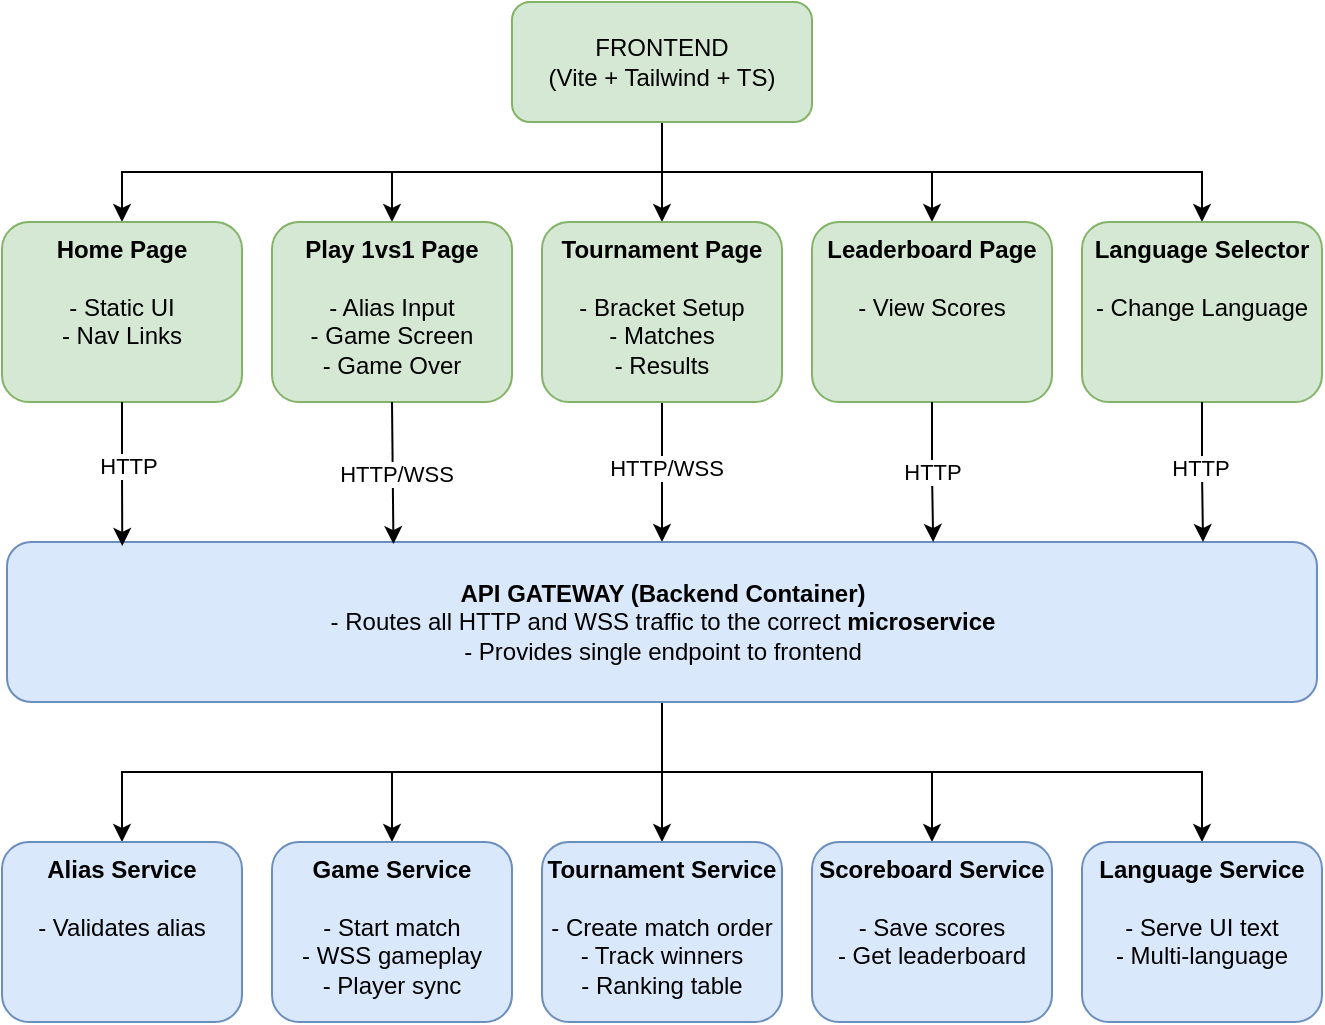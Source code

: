 <mxfile version="26.1.1">
  <diagram name="Page-1" id="Cc9oTgwPpKHZk2mY7icy">
    <mxGraphModel dx="989" dy="600" grid="1" gridSize="10" guides="1" tooltips="1" connect="1" arrows="1" fold="1" page="1" pageScale="1" pageWidth="850" pageHeight="1100" math="0" shadow="0">
      <root>
        <mxCell id="0" />
        <mxCell id="1" parent="0" />
        <mxCell id="W1Wscjg8J1eMTDm9cVJc-10" style="edgeStyle=orthogonalEdgeStyle;rounded=0;orthogonalLoop=1;jettySize=auto;html=1;exitX=0.5;exitY=1;exitDx=0;exitDy=0;entryX=0.5;entryY=0;entryDx=0;entryDy=0;" edge="1" parent="1" source="W1Wscjg8J1eMTDm9cVJc-1" target="W1Wscjg8J1eMTDm9cVJc-3">
          <mxGeometry relative="1" as="geometry" />
        </mxCell>
        <mxCell id="W1Wscjg8J1eMTDm9cVJc-11" style="edgeStyle=orthogonalEdgeStyle;rounded=0;orthogonalLoop=1;jettySize=auto;html=1;exitX=0.5;exitY=1;exitDx=0;exitDy=0;entryX=0.5;entryY=0;entryDx=0;entryDy=0;" edge="1" parent="1" source="W1Wscjg8J1eMTDm9cVJc-1" target="W1Wscjg8J1eMTDm9cVJc-4">
          <mxGeometry relative="1" as="geometry" />
        </mxCell>
        <mxCell id="W1Wscjg8J1eMTDm9cVJc-12" style="edgeStyle=orthogonalEdgeStyle;rounded=0;orthogonalLoop=1;jettySize=auto;html=1;exitX=0.5;exitY=1;exitDx=0;exitDy=0;entryX=0.5;entryY=0;entryDx=0;entryDy=0;" edge="1" parent="1" source="W1Wscjg8J1eMTDm9cVJc-1" target="W1Wscjg8J1eMTDm9cVJc-5">
          <mxGeometry relative="1" as="geometry" />
        </mxCell>
        <mxCell id="W1Wscjg8J1eMTDm9cVJc-13" style="edgeStyle=orthogonalEdgeStyle;rounded=0;orthogonalLoop=1;jettySize=auto;html=1;exitX=0.5;exitY=1;exitDx=0;exitDy=0;" edge="1" parent="1" source="W1Wscjg8J1eMTDm9cVJc-1" target="W1Wscjg8J1eMTDm9cVJc-7">
          <mxGeometry relative="1" as="geometry" />
        </mxCell>
        <mxCell id="W1Wscjg8J1eMTDm9cVJc-14" style="edgeStyle=orthogonalEdgeStyle;rounded=0;orthogonalLoop=1;jettySize=auto;html=1;exitX=0.5;exitY=1;exitDx=0;exitDy=0;entryX=0.5;entryY=0;entryDx=0;entryDy=0;" edge="1" parent="1" source="W1Wscjg8J1eMTDm9cVJc-1" target="W1Wscjg8J1eMTDm9cVJc-8">
          <mxGeometry relative="1" as="geometry" />
        </mxCell>
        <mxCell id="W1Wscjg8J1eMTDm9cVJc-1" value="FRONTEND&lt;div&gt;(Vite + Tailwind + TS)&lt;/div&gt;" style="rounded=1;whiteSpace=wrap;html=1;fillColor=#d5e8d4;strokeColor=#82b366;" vertex="1" parent="1">
          <mxGeometry x="360" y="170" width="150" height="60" as="geometry" />
        </mxCell>
        <mxCell id="W1Wscjg8J1eMTDm9cVJc-3" value="&lt;div style=&quot;&quot;&gt;&lt;span style=&quot;background-color: transparent; color: light-dark(rgb(0, 0, 0), rgb(255, 255, 255));&quot;&gt;&lt;b&gt;Home Page&lt;/b&gt;&lt;/span&gt;&lt;/div&gt;&lt;div style=&quot;&quot;&gt;&lt;span style=&quot;background-color: transparent; color: light-dark(rgb(0, 0, 0), rgb(255, 255, 255));&quot;&gt;&lt;b&gt;&lt;br&gt;&lt;/b&gt;&lt;/span&gt;&lt;/div&gt;&lt;div&gt;- Static UI&lt;/div&gt;&lt;div&gt;- Nav Links&lt;/div&gt;" style="rounded=1;whiteSpace=wrap;html=1;align=center;verticalAlign=top;fillColor=#d5e8d4;strokeColor=#82b366;" vertex="1" parent="1">
          <mxGeometry x="105" y="280" width="120" height="90" as="geometry" />
        </mxCell>
        <mxCell id="W1Wscjg8J1eMTDm9cVJc-4" value="&lt;div style=&quot;&quot;&gt;&lt;span style=&quot;background-color: transparent; color: light-dark(rgb(0, 0, 0), rgb(255, 255, 255));&quot;&gt;&lt;b&gt;Play 1vs1 Page&lt;/b&gt;&lt;/span&gt;&lt;/div&gt;&lt;div style=&quot;&quot;&gt;&lt;span style=&quot;background-color: transparent; color: light-dark(rgb(0, 0, 0), rgb(255, 255, 255));&quot;&gt;&lt;b&gt;&lt;br&gt;&lt;/b&gt;&lt;/span&gt;&lt;/div&gt;&lt;div style=&quot;&quot;&gt;&lt;span style=&quot;background-color: transparent; color: light-dark(rgb(0, 0, 0), rgb(255, 255, 255));&quot;&gt;- Alias Input&lt;/span&gt;&lt;/div&gt;&lt;div style=&quot;&quot;&gt;&lt;span style=&quot;background-color: transparent; color: light-dark(rgb(0, 0, 0), rgb(255, 255, 255));&quot;&gt;- Game Screen&lt;/span&gt;&lt;/div&gt;&lt;div style=&quot;&quot;&gt;&lt;span style=&quot;background-color: transparent; color: light-dark(rgb(0, 0, 0), rgb(255, 255, 255));&quot;&gt;- Game Over&lt;/span&gt;&lt;/div&gt;" style="rounded=1;whiteSpace=wrap;html=1;align=center;verticalAlign=top;fillColor=#d5e8d4;strokeColor=#82b366;" vertex="1" parent="1">
          <mxGeometry x="240" y="280" width="120" height="90" as="geometry" />
        </mxCell>
        <mxCell id="W1Wscjg8J1eMTDm9cVJc-23" style="edgeStyle=orthogonalEdgeStyle;rounded=0;orthogonalLoop=1;jettySize=auto;html=1;exitX=0.5;exitY=1;exitDx=0;exitDy=0;entryX=0.5;entryY=0;entryDx=0;entryDy=0;" edge="1" parent="1" source="W1Wscjg8J1eMTDm9cVJc-5" target="W1Wscjg8J1eMTDm9cVJc-15">
          <mxGeometry relative="1" as="geometry" />
        </mxCell>
        <mxCell id="W1Wscjg8J1eMTDm9cVJc-29" value="HTTP/WSS" style="edgeLabel;html=1;align=center;verticalAlign=middle;resizable=0;points=[];" vertex="1" connectable="0" parent="W1Wscjg8J1eMTDm9cVJc-23">
          <mxGeometry x="-0.064" y="2" relative="1" as="geometry">
            <mxPoint as="offset" />
          </mxGeometry>
        </mxCell>
        <mxCell id="W1Wscjg8J1eMTDm9cVJc-5" value="&lt;div style=&quot;&quot;&gt;&lt;b&gt;Tournament Page&lt;/b&gt;&lt;/div&gt;&lt;div style=&quot;&quot;&gt;&lt;b&gt;&lt;br&gt;&lt;/b&gt;&lt;/div&gt;&lt;div style=&quot;&quot;&gt;&lt;span style=&quot;background-color: transparent; color: light-dark(rgb(0, 0, 0), rgb(255, 255, 255));&quot;&gt;- Bracket Setup&lt;/span&gt;&lt;/div&gt;&lt;div style=&quot;&quot;&gt;&lt;span style=&quot;background-color: transparent; color: light-dark(rgb(0, 0, 0), rgb(255, 255, 255));&quot;&gt;- Matches&lt;/span&gt;&lt;/div&gt;&lt;div style=&quot;&quot;&gt;&lt;span style=&quot;background-color: transparent; color: light-dark(rgb(0, 0, 0), rgb(255, 255, 255));&quot;&gt;- Results&lt;/span&gt;&lt;/div&gt;" style="rounded=1;whiteSpace=wrap;html=1;align=center;verticalAlign=top;fillColor=#d5e8d4;strokeColor=#82b366;" vertex="1" parent="1">
          <mxGeometry x="375" y="280" width="120" height="90" as="geometry" />
        </mxCell>
        <mxCell id="W1Wscjg8J1eMTDm9cVJc-7" value="&lt;div style=&quot;&quot;&gt;&lt;span style=&quot;background-color: transparent; color: light-dark(rgb(0, 0, 0), rgb(255, 255, 255));&quot;&gt;&lt;b&gt;Leaderboard Page&lt;/b&gt;&lt;/span&gt;&lt;/div&gt;&lt;div style=&quot;&quot;&gt;&lt;span style=&quot;background-color: transparent; color: light-dark(rgb(0, 0, 0), rgb(255, 255, 255));&quot;&gt;&lt;b&gt;&lt;br&gt;&lt;/b&gt;&lt;/span&gt;&lt;/div&gt;&lt;div&gt;- View Scores&lt;/div&gt;" style="rounded=1;whiteSpace=wrap;html=1;align=center;verticalAlign=top;fillColor=#d5e8d4;strokeColor=#82b366;" vertex="1" parent="1">
          <mxGeometry x="510" y="280" width="120" height="90" as="geometry" />
        </mxCell>
        <mxCell id="W1Wscjg8J1eMTDm9cVJc-8" value="&lt;div style=&quot;&quot;&gt;&lt;span style=&quot;background-color: transparent; color: light-dark(rgb(0, 0, 0), rgb(255, 255, 255));&quot;&gt;&lt;b&gt;Language Selector&lt;/b&gt;&lt;/span&gt;&lt;/div&gt;&lt;div style=&quot;&quot;&gt;&lt;span style=&quot;background-color: transparent; color: light-dark(rgb(0, 0, 0), rgb(255, 255, 255));&quot;&gt;&lt;b&gt;&lt;br&gt;&lt;/b&gt;&lt;/span&gt;&lt;/div&gt;&lt;div&gt;- Change Language&lt;/div&gt;" style="rounded=1;whiteSpace=wrap;html=1;align=center;verticalAlign=top;fillColor=#d5e8d4;strokeColor=#82b366;" vertex="1" parent="1">
          <mxGeometry x="645" y="280" width="120" height="90" as="geometry" />
        </mxCell>
        <mxCell id="W1Wscjg8J1eMTDm9cVJc-34" style="edgeStyle=orthogonalEdgeStyle;rounded=0;orthogonalLoop=1;jettySize=auto;html=1;exitX=0.5;exitY=1;exitDx=0;exitDy=0;" edge="1" parent="1" source="W1Wscjg8J1eMTDm9cVJc-15" target="W1Wscjg8J1eMTDm9cVJc-16">
          <mxGeometry relative="1" as="geometry" />
        </mxCell>
        <mxCell id="W1Wscjg8J1eMTDm9cVJc-35" style="edgeStyle=orthogonalEdgeStyle;rounded=0;orthogonalLoop=1;jettySize=auto;html=1;exitX=0.5;exitY=1;exitDx=0;exitDy=0;" edge="1" parent="1" source="W1Wscjg8J1eMTDm9cVJc-15" target="W1Wscjg8J1eMTDm9cVJc-17">
          <mxGeometry relative="1" as="geometry" />
        </mxCell>
        <mxCell id="W1Wscjg8J1eMTDm9cVJc-36" style="edgeStyle=orthogonalEdgeStyle;rounded=0;orthogonalLoop=1;jettySize=auto;html=1;exitX=0.5;exitY=1;exitDx=0;exitDy=0;" edge="1" parent="1" source="W1Wscjg8J1eMTDm9cVJc-15" target="W1Wscjg8J1eMTDm9cVJc-18">
          <mxGeometry relative="1" as="geometry" />
        </mxCell>
        <mxCell id="W1Wscjg8J1eMTDm9cVJc-37" style="edgeStyle=orthogonalEdgeStyle;rounded=0;orthogonalLoop=1;jettySize=auto;html=1;exitX=0.5;exitY=1;exitDx=0;exitDy=0;" edge="1" parent="1" source="W1Wscjg8J1eMTDm9cVJc-15" target="W1Wscjg8J1eMTDm9cVJc-19">
          <mxGeometry relative="1" as="geometry" />
        </mxCell>
        <mxCell id="W1Wscjg8J1eMTDm9cVJc-38" style="edgeStyle=orthogonalEdgeStyle;rounded=0;orthogonalLoop=1;jettySize=auto;html=1;exitX=0.5;exitY=1;exitDx=0;exitDy=0;" edge="1" parent="1" source="W1Wscjg8J1eMTDm9cVJc-15" target="W1Wscjg8J1eMTDm9cVJc-20">
          <mxGeometry relative="1" as="geometry" />
        </mxCell>
        <mxCell id="W1Wscjg8J1eMTDm9cVJc-15" value="&lt;b&gt;API GATEWAY (Backend Container)&lt;/b&gt;&lt;div&gt;- Routes all HTTP and WSS&amp;nbsp;traffic to the correct &lt;b&gt;microservice&lt;/b&gt;&lt;/div&gt;&lt;div&gt;- Provides single endpoint to frontend&lt;/div&gt;" style="rounded=1;whiteSpace=wrap;html=1;fillColor=#dae8fc;strokeColor=#6c8ebf;" vertex="1" parent="1">
          <mxGeometry x="107.5" y="440" width="655" height="80" as="geometry" />
        </mxCell>
        <mxCell id="W1Wscjg8J1eMTDm9cVJc-16" value="&lt;div style=&quot;&quot;&gt;&lt;b&gt;Alias Service&lt;/b&gt;&lt;/div&gt;&lt;div style=&quot;&quot;&gt;&lt;span style=&quot;background-color: transparent; color: light-dark(rgb(0, 0, 0), rgb(255, 255, 255));&quot;&gt;&lt;b&gt;&lt;br&gt;&lt;/b&gt;&lt;/span&gt;&lt;/div&gt;&lt;div&gt;- Validates alias&lt;/div&gt;" style="rounded=1;whiteSpace=wrap;html=1;align=center;verticalAlign=top;fillColor=#dae8fc;strokeColor=#6c8ebf;" vertex="1" parent="1">
          <mxGeometry x="105" y="590" width="120" height="90" as="geometry" />
        </mxCell>
        <mxCell id="W1Wscjg8J1eMTDm9cVJc-17" value="&lt;div style=&quot;&quot;&gt;&lt;b&gt;Game Service&lt;/b&gt;&lt;/div&gt;&lt;div style=&quot;&quot;&gt;&lt;span style=&quot;background-color: transparent; color: light-dark(rgb(0, 0, 0), rgb(255, 255, 255));&quot;&gt;&lt;b&gt;&lt;br&gt;&lt;/b&gt;&lt;/span&gt;&lt;/div&gt;&lt;div&gt;- Start match&lt;/div&gt;&lt;div&gt;- WSS gameplay&lt;/div&gt;&lt;div&gt;- Player sync&lt;/div&gt;" style="rounded=1;whiteSpace=wrap;html=1;align=center;verticalAlign=top;fillColor=#dae8fc;strokeColor=#6c8ebf;" vertex="1" parent="1">
          <mxGeometry x="240" y="590" width="120" height="90" as="geometry" />
        </mxCell>
        <mxCell id="W1Wscjg8J1eMTDm9cVJc-18" value="&lt;div style=&quot;&quot;&gt;&lt;b&gt;Tournament Service&lt;/b&gt;&lt;/div&gt;&lt;div style=&quot;&quot;&gt;&lt;span style=&quot;background-color: transparent; color: light-dark(rgb(0, 0, 0), rgb(255, 255, 255));&quot;&gt;&lt;b&gt;&lt;br&gt;&lt;/b&gt;&lt;/span&gt;&lt;/div&gt;&lt;div style=&quot;&quot;&gt;- Create match order&lt;/div&gt;&lt;div&gt;- Track winners&lt;/div&gt;&lt;div&gt;- Ranking table&lt;/div&gt;" style="rounded=1;whiteSpace=wrap;html=1;align=center;verticalAlign=top;fillColor=#dae8fc;strokeColor=#6c8ebf;" vertex="1" parent="1">
          <mxGeometry x="375" y="590" width="120" height="90" as="geometry" />
        </mxCell>
        <mxCell id="W1Wscjg8J1eMTDm9cVJc-19" value="&lt;div style=&quot;&quot;&gt;&lt;b&gt;Scoreboard Service&lt;/b&gt;&lt;/div&gt;&lt;div style=&quot;&quot;&gt;&lt;span style=&quot;background-color: transparent; color: light-dark(rgb(0, 0, 0), rgb(255, 255, 255));&quot;&gt;&lt;b&gt;&lt;br&gt;&lt;/b&gt;&lt;/span&gt;&lt;/div&gt;&lt;div&gt;- Save scores&lt;/div&gt;&lt;div&gt;- Get leaderboard&lt;/div&gt;" style="rounded=1;whiteSpace=wrap;html=1;align=center;verticalAlign=top;fillColor=#dae8fc;strokeColor=#6c8ebf;" vertex="1" parent="1">
          <mxGeometry x="510" y="590" width="120" height="90" as="geometry" />
        </mxCell>
        <mxCell id="W1Wscjg8J1eMTDm9cVJc-20" value="&lt;div style=&quot;&quot;&gt;&lt;b&gt;Language Service&lt;/b&gt;&lt;/div&gt;&lt;div style=&quot;&quot;&gt;&lt;span style=&quot;background-color: transparent; color: light-dark(rgb(0, 0, 0), rgb(255, 255, 255));&quot;&gt;&lt;b&gt;&lt;br&gt;&lt;/b&gt;&lt;/span&gt;&lt;/div&gt;&lt;div&gt;- Serve UI text&lt;/div&gt;&lt;div&gt;- Multi-language&lt;/div&gt;" style="rounded=1;whiteSpace=wrap;html=1;align=center;verticalAlign=top;fillColor=#dae8fc;strokeColor=#6c8ebf;" vertex="1" parent="1">
          <mxGeometry x="645" y="590" width="120" height="90" as="geometry" />
        </mxCell>
        <mxCell id="W1Wscjg8J1eMTDm9cVJc-21" style="edgeStyle=orthogonalEdgeStyle;rounded=0;orthogonalLoop=1;jettySize=auto;html=1;exitX=0.5;exitY=1;exitDx=0;exitDy=0;entryX=0.088;entryY=0.025;entryDx=0;entryDy=0;entryPerimeter=0;" edge="1" parent="1" source="W1Wscjg8J1eMTDm9cVJc-3" target="W1Wscjg8J1eMTDm9cVJc-15">
          <mxGeometry relative="1" as="geometry" />
        </mxCell>
        <mxCell id="W1Wscjg8J1eMTDm9cVJc-27" value="HTTP" style="edgeLabel;html=1;align=center;verticalAlign=middle;resizable=0;points=[];" vertex="1" connectable="0" parent="W1Wscjg8J1eMTDm9cVJc-21">
          <mxGeometry x="-0.091" y="3" relative="1" as="geometry">
            <mxPoint y="-1" as="offset" />
          </mxGeometry>
        </mxCell>
        <mxCell id="W1Wscjg8J1eMTDm9cVJc-22" style="rounded=0;orthogonalLoop=1;jettySize=auto;html=1;exitX=0.5;exitY=1;exitDx=0;exitDy=0;entryX=0.295;entryY=0.013;entryDx=0;entryDy=0;entryPerimeter=0;" edge="1" parent="1" source="W1Wscjg8J1eMTDm9cVJc-4" target="W1Wscjg8J1eMTDm9cVJc-15">
          <mxGeometry relative="1" as="geometry" />
        </mxCell>
        <mxCell id="W1Wscjg8J1eMTDm9cVJc-28" value="HTTP/WSS" style="edgeLabel;html=1;align=center;verticalAlign=middle;resizable=0;points=[];" vertex="1" connectable="0" parent="W1Wscjg8J1eMTDm9cVJc-22">
          <mxGeometry x="0.0" y="1" relative="1" as="geometry">
            <mxPoint as="offset" />
          </mxGeometry>
        </mxCell>
        <mxCell id="W1Wscjg8J1eMTDm9cVJc-25" style="edgeStyle=orthogonalEdgeStyle;rounded=0;orthogonalLoop=1;jettySize=auto;html=1;exitX=0.5;exitY=1;exitDx=0;exitDy=0;entryX=0.707;entryY=0;entryDx=0;entryDy=0;entryPerimeter=0;" edge="1" parent="1" source="W1Wscjg8J1eMTDm9cVJc-7" target="W1Wscjg8J1eMTDm9cVJc-15">
          <mxGeometry relative="1" as="geometry" />
        </mxCell>
        <mxCell id="W1Wscjg8J1eMTDm9cVJc-30" value="HTTP" style="edgeLabel;html=1;align=center;verticalAlign=middle;resizable=0;points=[];" vertex="1" connectable="0" parent="W1Wscjg8J1eMTDm9cVJc-25">
          <mxGeometry x="-0.008" y="-1" relative="1" as="geometry">
            <mxPoint y="-1" as="offset" />
          </mxGeometry>
        </mxCell>
        <mxCell id="W1Wscjg8J1eMTDm9cVJc-26" style="edgeStyle=orthogonalEdgeStyle;rounded=0;orthogonalLoop=1;jettySize=auto;html=1;exitX=0.5;exitY=1;exitDx=0;exitDy=0;entryX=0.913;entryY=0;entryDx=0;entryDy=0;entryPerimeter=0;" edge="1" parent="1" source="W1Wscjg8J1eMTDm9cVJc-8" target="W1Wscjg8J1eMTDm9cVJc-15">
          <mxGeometry relative="1" as="geometry" />
        </mxCell>
        <mxCell id="W1Wscjg8J1eMTDm9cVJc-31" value="HTTP" style="edgeLabel;html=1;align=center;verticalAlign=middle;resizable=0;points=[];" vertex="1" connectable="0" parent="W1Wscjg8J1eMTDm9cVJc-26">
          <mxGeometry x="-0.07" y="-1" relative="1" as="geometry">
            <mxPoint as="offset" />
          </mxGeometry>
        </mxCell>
      </root>
    </mxGraphModel>
  </diagram>
</mxfile>
